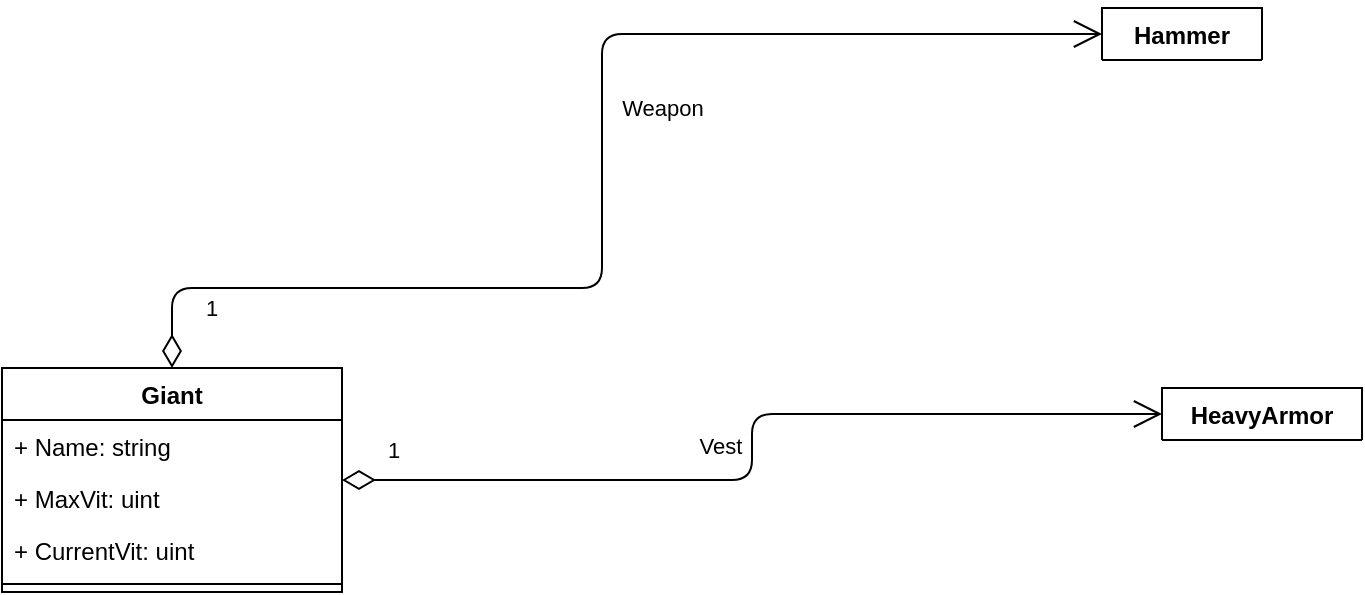 <mxfile>
    <diagram id="5QDd1OOb4rN9l2xNh68B" name="Page-1">
        <mxGraphModel dx="1144" dy="821" grid="1" gridSize="10" guides="1" tooltips="1" connect="1" arrows="1" fold="1" page="1" pageScale="1" pageWidth="850" pageHeight="1100" math="0" shadow="0">
            <root>
                <mxCell id="0"/>
                <mxCell id="1" parent="0"/>
                <mxCell id="18" value="Giant" style="swimlane;fontStyle=1;align=center;verticalAlign=top;childLayout=stackLayout;horizontal=1;startSize=26;horizontalStack=0;resizeParent=1;resizeParentMax=0;resizeLast=0;collapsible=1;marginBottom=0;" vertex="1" parent="1">
                    <mxGeometry x="40" y="840" width="170" height="112" as="geometry">
                        <mxRectangle x="40" y="840" width="60" height="26" as="alternateBounds"/>
                    </mxGeometry>
                </mxCell>
                <mxCell id="19" value="+ Name: string" style="text;strokeColor=none;fillColor=none;align=left;verticalAlign=top;spacingLeft=4;spacingRight=4;overflow=hidden;rotatable=0;points=[[0,0.5],[1,0.5]];portConstraint=eastwest;" vertex="1" parent="18">
                    <mxGeometry y="26" width="170" height="26" as="geometry"/>
                </mxCell>
                <mxCell id="20" value="+ MaxVit: uint" style="text;strokeColor=none;fillColor=none;align=left;verticalAlign=top;spacingLeft=4;spacingRight=4;overflow=hidden;rotatable=0;points=[[0,0.5],[1,0.5]];portConstraint=eastwest;" vertex="1" parent="18">
                    <mxGeometry y="52" width="170" height="26" as="geometry"/>
                </mxCell>
                <mxCell id="21" value="+ CurrentVit: uint" style="text;strokeColor=none;fillColor=none;align=left;verticalAlign=top;spacingLeft=4;spacingRight=4;overflow=hidden;rotatable=0;points=[[0,0.5],[1,0.5]];portConstraint=eastwest;" vertex="1" parent="18">
                    <mxGeometry y="78" width="170" height="26" as="geometry"/>
                </mxCell>
                <mxCell id="22" value="" style="line;strokeWidth=1;fillColor=none;align=left;verticalAlign=middle;spacingTop=-1;spacingLeft=3;spacingRight=3;rotatable=0;labelPosition=right;points=[];portConstraint=eastwest;" vertex="1" parent="18">
                    <mxGeometry y="104" width="170" height="8" as="geometry"/>
                </mxCell>
                <mxCell id="23" value="Hammer" style="swimlane;fontStyle=1;align=center;verticalAlign=top;childLayout=stackLayout;horizontal=1;startSize=26;horizontalStack=0;resizeParent=1;resizeParentMax=0;resizeLast=0;collapsible=1;marginBottom=0;" vertex="1" collapsed="1" parent="1">
                    <mxGeometry x="590" y="660" width="80" height="26" as="geometry">
                        <mxRectangle x="590" y="660" width="160" height="34" as="alternateBounds"/>
                    </mxGeometry>
                </mxCell>
                <mxCell id="29" value="HeavyArmor" style="swimlane;fontStyle=1;align=center;verticalAlign=top;childLayout=stackLayout;horizontal=1;startSize=26;horizontalStack=0;resizeParent=1;resizeParentMax=0;resizeLast=0;collapsible=1;marginBottom=0;" vertex="1" collapsed="1" parent="1">
                    <mxGeometry x="620" y="850" width="100" height="26" as="geometry">
                        <mxRectangle x="620" y="850" width="160" height="78" as="alternateBounds"/>
                    </mxGeometry>
                </mxCell>
                <mxCell id="35" value="1" style="endArrow=open;html=1;endSize=12;startArrow=diamondThin;startSize=14;startFill=0;edgeStyle=orthogonalEdgeStyle;align=left;verticalAlign=bottom;exitX=0.5;exitY=0;exitDx=0;exitDy=0;entryX=0;entryY=0.5;entryDx=0;entryDy=0;" edge="1" parent="1" source="18" target="23">
                    <mxGeometry x="-0.932" y="-15" relative="1" as="geometry">
                        <mxPoint x="210" y="805" as="sourcePoint"/>
                        <mxPoint x="610" y="719" as="targetPoint"/>
                        <Array as="points">
                            <mxPoint x="125" y="800"/>
                            <mxPoint x="340" y="800"/>
                            <mxPoint x="340" y="673"/>
                        </Array>
                        <mxPoint as="offset"/>
                    </mxGeometry>
                </mxCell>
                <mxCell id="36" value="Weapon" style="edgeLabel;html=1;align=center;verticalAlign=middle;resizable=0;points=[];" vertex="1" connectable="0" parent="35">
                    <mxGeometry x="-0.049" y="-2" relative="1" as="geometry">
                        <mxPoint x="28" y="-45" as="offset"/>
                    </mxGeometry>
                </mxCell>
                <mxCell id="37" value="1" style="endArrow=open;html=1;endSize=12;startArrow=diamondThin;startSize=14;startFill=0;edgeStyle=orthogonalEdgeStyle;align=left;verticalAlign=bottom;entryX=0;entryY=0.5;entryDx=0;entryDy=0;exitX=1;exitY=0.5;exitDx=0;exitDy=0;" edge="1" parent="1" source="18" target="29">
                    <mxGeometry x="-0.905" y="6" relative="1" as="geometry">
                        <mxPoint x="310" y="980" as="sourcePoint"/>
                        <mxPoint x="600.08" y="885.998" as="targetPoint"/>
                        <mxPoint as="offset"/>
                    </mxGeometry>
                </mxCell>
                <mxCell id="38" value="Vest" style="edgeLabel;html=1;align=center;verticalAlign=middle;resizable=0;points=[];" vertex="1" connectable="0" parent="37">
                    <mxGeometry x="-0.292" relative="1" as="geometry">
                        <mxPoint x="32" y="-17" as="offset"/>
                    </mxGeometry>
                </mxCell>
            </root>
        </mxGraphModel>
    </diagram>
</mxfile>